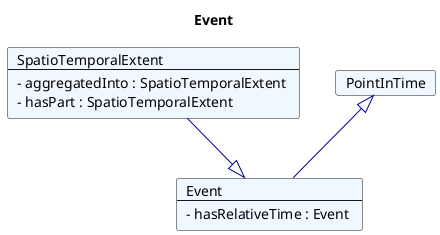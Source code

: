 @startuml
Title Event 

Card Event #F0F8FF [
Event
----
- hasRelativeTime : Event 
]
Card SpatioTemporalExtent #F0F8FF [
SpatioTemporalExtent
----
- aggregatedInto : SpatioTemporalExtent 
- hasPart : SpatioTemporalExtent 
]
SpatioTemporalExtent --|> Event  #00008B 
Card PointInTime #F0F8FF [
PointInTime
]
PointInTime <|-- Event  #00008B 
@enduml